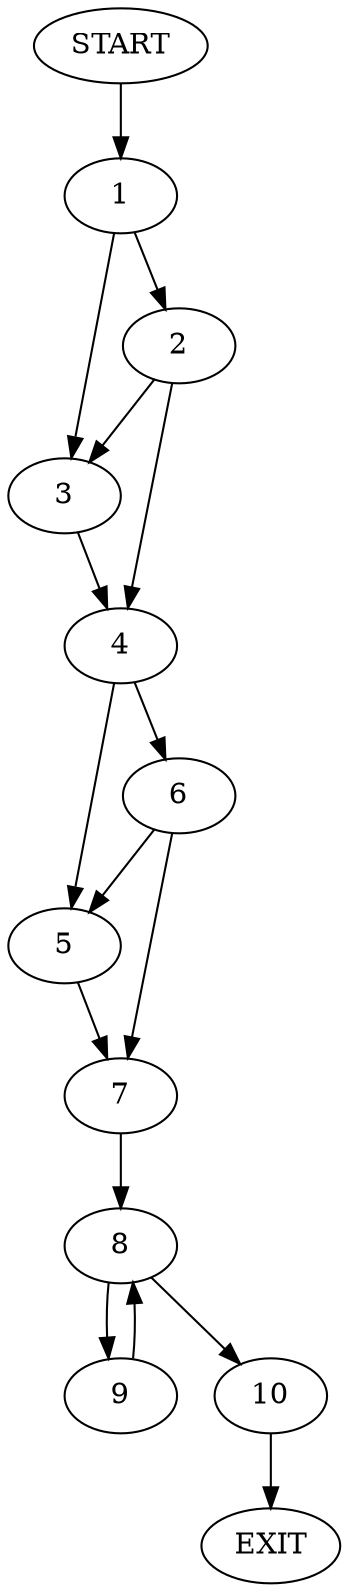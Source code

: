 digraph {
0 [label="START"]
11 [label="EXIT"]
0 -> 1
1 -> 2
1 -> 3
3 -> 4
2 -> 4
2 -> 3
4 -> 5
4 -> 6
5 -> 7
6 -> 5
6 -> 7
7 -> 8
8 -> 9
8 -> 10
9 -> 8
10 -> 11
}
